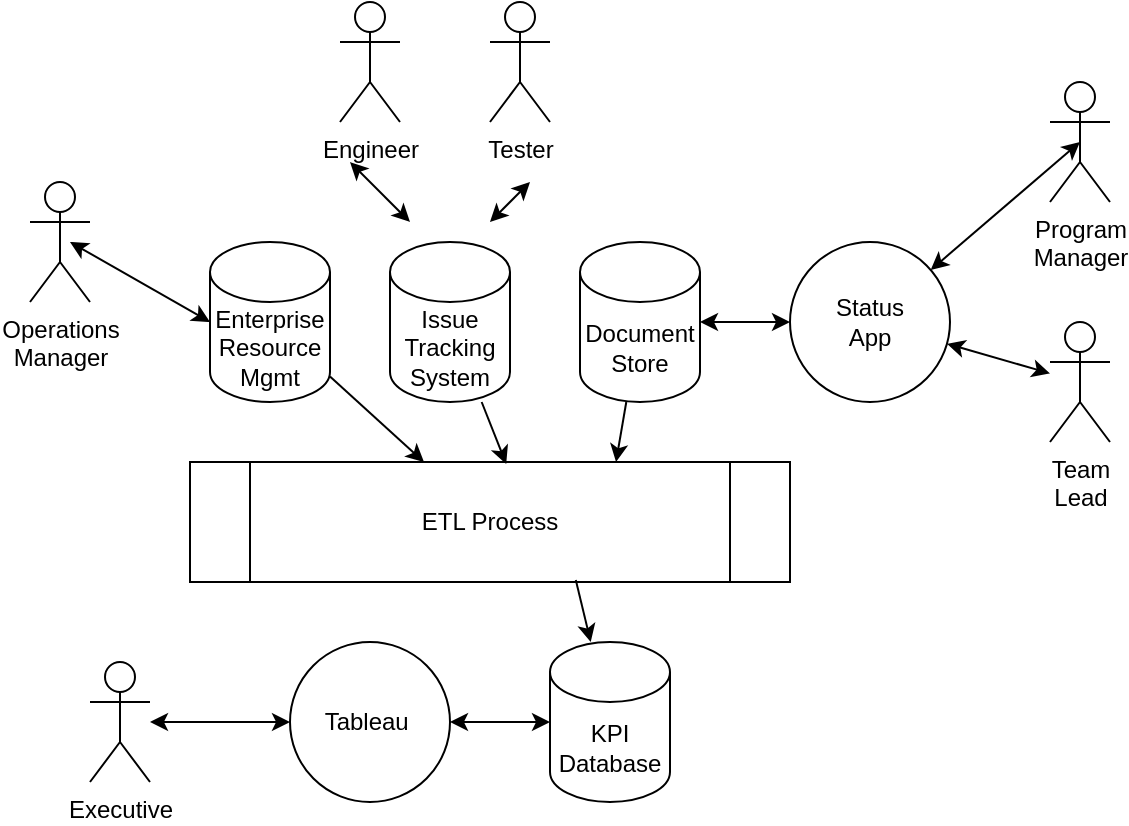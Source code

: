 <mxfile version="15.2.9" type="device"><diagram id="dwpYY8u-RO2aTTBYAF2o" name="Page-1"><mxGraphModel dx="1422" dy="762" grid="1" gridSize="10" guides="1" tooltips="1" connect="1" arrows="1" fold="1" page="1" pageScale="1" pageWidth="850" pageHeight="1100" math="0" shadow="0"><root><mxCell id="0"/><mxCell id="1" parent="0"/><mxCell id="Jctl8nY0FYTtrFvRSB0P-1" value="Executive" style="shape=umlActor;verticalLabelPosition=bottom;verticalAlign=top;html=1;outlineConnect=0;" vertex="1" parent="1"><mxGeometry x="180" y="380" width="30" height="60" as="geometry"/></mxCell><mxCell id="Jctl8nY0FYTtrFvRSB0P-2" value="Enterprise&lt;br&gt;Resource&lt;br&gt;Mgmt" style="shape=cylinder3;whiteSpace=wrap;html=1;boundedLbl=1;backgroundOutline=1;size=15;" vertex="1" parent="1"><mxGeometry x="240" y="170" width="60" height="80" as="geometry"/></mxCell><mxCell id="Jctl8nY0FYTtrFvRSB0P-3" value="Issue&lt;br&gt;Tracking&lt;br&gt;System" style="shape=cylinder3;whiteSpace=wrap;html=1;boundedLbl=1;backgroundOutline=1;size=15;" vertex="1" parent="1"><mxGeometry x="330" y="170" width="60" height="80" as="geometry"/></mxCell><mxCell id="Jctl8nY0FYTtrFvRSB0P-4" value="Document&lt;br&gt;Store" style="shape=cylinder3;whiteSpace=wrap;html=1;boundedLbl=1;backgroundOutline=1;size=15;" vertex="1" parent="1"><mxGeometry x="425" y="170" width="60" height="80" as="geometry"/></mxCell><mxCell id="Jctl8nY0FYTtrFvRSB0P-5" value="ETL Process" style="shape=process;whiteSpace=wrap;html=1;backgroundOutline=1;" vertex="1" parent="1"><mxGeometry x="230" y="280" width="300" height="60" as="geometry"/></mxCell><mxCell id="Jctl8nY0FYTtrFvRSB0P-6" value="KPI&lt;br&gt;Database" style="shape=cylinder3;whiteSpace=wrap;html=1;boundedLbl=1;backgroundOutline=1;size=15;" vertex="1" parent="1"><mxGeometry x="410" y="370" width="60" height="80" as="geometry"/></mxCell><mxCell id="Jctl8nY0FYTtrFvRSB0P-7" value="" style="endArrow=classic;html=1;" edge="1" parent="1" source="Jctl8nY0FYTtrFvRSB0P-2" target="Jctl8nY0FYTtrFvRSB0P-5"><mxGeometry width="50" height="50" relative="1" as="geometry"><mxPoint x="400" y="380" as="sourcePoint"/><mxPoint x="450" y="330" as="targetPoint"/></mxGeometry></mxCell><mxCell id="Jctl8nY0FYTtrFvRSB0P-8" value="" style="endArrow=classic;html=1;entryX=0.527;entryY=0.017;entryDx=0;entryDy=0;entryPerimeter=0;" edge="1" parent="1" source="Jctl8nY0FYTtrFvRSB0P-3" target="Jctl8nY0FYTtrFvRSB0P-5"><mxGeometry width="50" height="50" relative="1" as="geometry"><mxPoint x="400" y="380" as="sourcePoint"/><mxPoint x="450" y="330" as="targetPoint"/></mxGeometry></mxCell><mxCell id="Jctl8nY0FYTtrFvRSB0P-9" value="" style="endArrow=classic;html=1;entryX=0.71;entryY=0;entryDx=0;entryDy=0;entryPerimeter=0;" edge="1" parent="1" source="Jctl8nY0FYTtrFvRSB0P-4" target="Jctl8nY0FYTtrFvRSB0P-5"><mxGeometry width="50" height="50" relative="1" as="geometry"><mxPoint x="400" y="380" as="sourcePoint"/><mxPoint x="450" y="330" as="targetPoint"/></mxGeometry></mxCell><mxCell id="Jctl8nY0FYTtrFvRSB0P-10" value="" style="endArrow=classic;html=1;exitX=0.643;exitY=0.983;exitDx=0;exitDy=0;exitPerimeter=0;" edge="1" parent="1" source="Jctl8nY0FYTtrFvRSB0P-5" target="Jctl8nY0FYTtrFvRSB0P-6"><mxGeometry width="50" height="50" relative="1" as="geometry"><mxPoint x="400" y="380" as="sourcePoint"/><mxPoint x="450" y="330" as="targetPoint"/></mxGeometry></mxCell><mxCell id="Jctl8nY0FYTtrFvRSB0P-11" value="Tableau&amp;nbsp;" style="ellipse;whiteSpace=wrap;html=1;aspect=fixed;" vertex="1" parent="1"><mxGeometry x="280" y="370" width="80" height="80" as="geometry"/></mxCell><mxCell id="Jctl8nY0FYTtrFvRSB0P-12" value="" style="endArrow=classic;startArrow=classic;html=1;" edge="1" parent="1" source="Jctl8nY0FYTtrFvRSB0P-11" target="Jctl8nY0FYTtrFvRSB0P-6"><mxGeometry width="50" height="50" relative="1" as="geometry"><mxPoint x="400" y="370" as="sourcePoint"/><mxPoint x="450" y="320" as="targetPoint"/></mxGeometry></mxCell><mxCell id="Jctl8nY0FYTtrFvRSB0P-13" value="" style="endArrow=classic;startArrow=classic;html=1;" edge="1" parent="1" source="Jctl8nY0FYTtrFvRSB0P-1" target="Jctl8nY0FYTtrFvRSB0P-11"><mxGeometry width="50" height="50" relative="1" as="geometry"><mxPoint x="400" y="370" as="sourcePoint"/><mxPoint x="450" y="320" as="targetPoint"/></mxGeometry></mxCell><mxCell id="Jctl8nY0FYTtrFvRSB0P-15" value="Team&lt;br&gt;Lead" style="shape=umlActor;verticalLabelPosition=bottom;verticalAlign=top;html=1;outlineConnect=0;" vertex="1" parent="1"><mxGeometry x="660" y="210" width="30" height="60" as="geometry"/></mxCell><mxCell id="Jctl8nY0FYTtrFvRSB0P-17" value="Status&lt;br&gt;App" style="ellipse;whiteSpace=wrap;html=1;aspect=fixed;" vertex="1" parent="1"><mxGeometry x="530" y="170" width="80" height="80" as="geometry"/></mxCell><mxCell id="Jctl8nY0FYTtrFvRSB0P-18" value="" style="endArrow=classic;startArrow=classic;html=1;" edge="1" parent="1" source="Jctl8nY0FYTtrFvRSB0P-17" target="Jctl8nY0FYTtrFvRSB0P-15"><mxGeometry width="50" height="50" relative="1" as="geometry"><mxPoint x="400" y="370" as="sourcePoint"/><mxPoint x="450" y="320" as="targetPoint"/></mxGeometry></mxCell><mxCell id="Jctl8nY0FYTtrFvRSB0P-19" value="" style="endArrow=classic;startArrow=classic;html=1;" edge="1" parent="1" source="Jctl8nY0FYTtrFvRSB0P-4" target="Jctl8nY0FYTtrFvRSB0P-17"><mxGeometry width="50" height="50" relative="1" as="geometry"><mxPoint x="400" y="360" as="sourcePoint"/><mxPoint x="450" y="310" as="targetPoint"/></mxGeometry></mxCell><mxCell id="Jctl8nY0FYTtrFvRSB0P-20" value="Program&lt;br&gt;Manager" style="shape=umlActor;verticalLabelPosition=bottom;verticalAlign=top;html=1;outlineConnect=0;" vertex="1" parent="1"><mxGeometry x="660" y="90" width="30" height="60" as="geometry"/></mxCell><mxCell id="Jctl8nY0FYTtrFvRSB0P-21" value="" style="endArrow=classic;startArrow=classic;html=1;entryX=0.5;entryY=0.5;entryDx=0;entryDy=0;entryPerimeter=0;" edge="1" parent="1" source="Jctl8nY0FYTtrFvRSB0P-17" target="Jctl8nY0FYTtrFvRSB0P-20"><mxGeometry width="50" height="50" relative="1" as="geometry"><mxPoint x="400" y="360" as="sourcePoint"/><mxPoint x="450" y="310" as="targetPoint"/></mxGeometry></mxCell><mxCell id="Jctl8nY0FYTtrFvRSB0P-22" value="Operations&lt;br&gt;Manager" style="shape=umlActor;verticalLabelPosition=bottom;verticalAlign=top;html=1;outlineConnect=0;" vertex="1" parent="1"><mxGeometry x="150" y="140" width="30" height="60" as="geometry"/></mxCell><mxCell id="Jctl8nY0FYTtrFvRSB0P-24" value="" style="endArrow=classic;startArrow=classic;html=1;entryX=0;entryY=0.5;entryDx=0;entryDy=0;entryPerimeter=0;" edge="1" parent="1" target="Jctl8nY0FYTtrFvRSB0P-2"><mxGeometry width="50" height="50" relative="1" as="geometry"><mxPoint x="170" y="170" as="sourcePoint"/><mxPoint x="250" y="200" as="targetPoint"/></mxGeometry></mxCell><mxCell id="Jctl8nY0FYTtrFvRSB0P-25" value="Engineer" style="shape=umlActor;verticalLabelPosition=bottom;verticalAlign=top;html=1;outlineConnect=0;" vertex="1" parent="1"><mxGeometry x="305" y="50" width="30" height="60" as="geometry"/></mxCell><mxCell id="Jctl8nY0FYTtrFvRSB0P-26" value="Tester" style="shape=umlActor;verticalLabelPosition=bottom;verticalAlign=top;html=1;outlineConnect=0;" vertex="1" parent="1"><mxGeometry x="380" y="50" width="30" height="60" as="geometry"/></mxCell><mxCell id="Jctl8nY0FYTtrFvRSB0P-27" value="" style="endArrow=classic;startArrow=classic;html=1;" edge="1" parent="1"><mxGeometry width="50" height="50" relative="1" as="geometry"><mxPoint x="310" y="130" as="sourcePoint"/><mxPoint x="340" y="160" as="targetPoint"/></mxGeometry></mxCell><mxCell id="Jctl8nY0FYTtrFvRSB0P-28" value="" style="endArrow=classic;startArrow=classic;html=1;" edge="1" parent="1"><mxGeometry width="50" height="50" relative="1" as="geometry"><mxPoint x="400" y="140" as="sourcePoint"/><mxPoint x="380" y="160" as="targetPoint"/></mxGeometry></mxCell></root></mxGraphModel></diagram></mxfile>